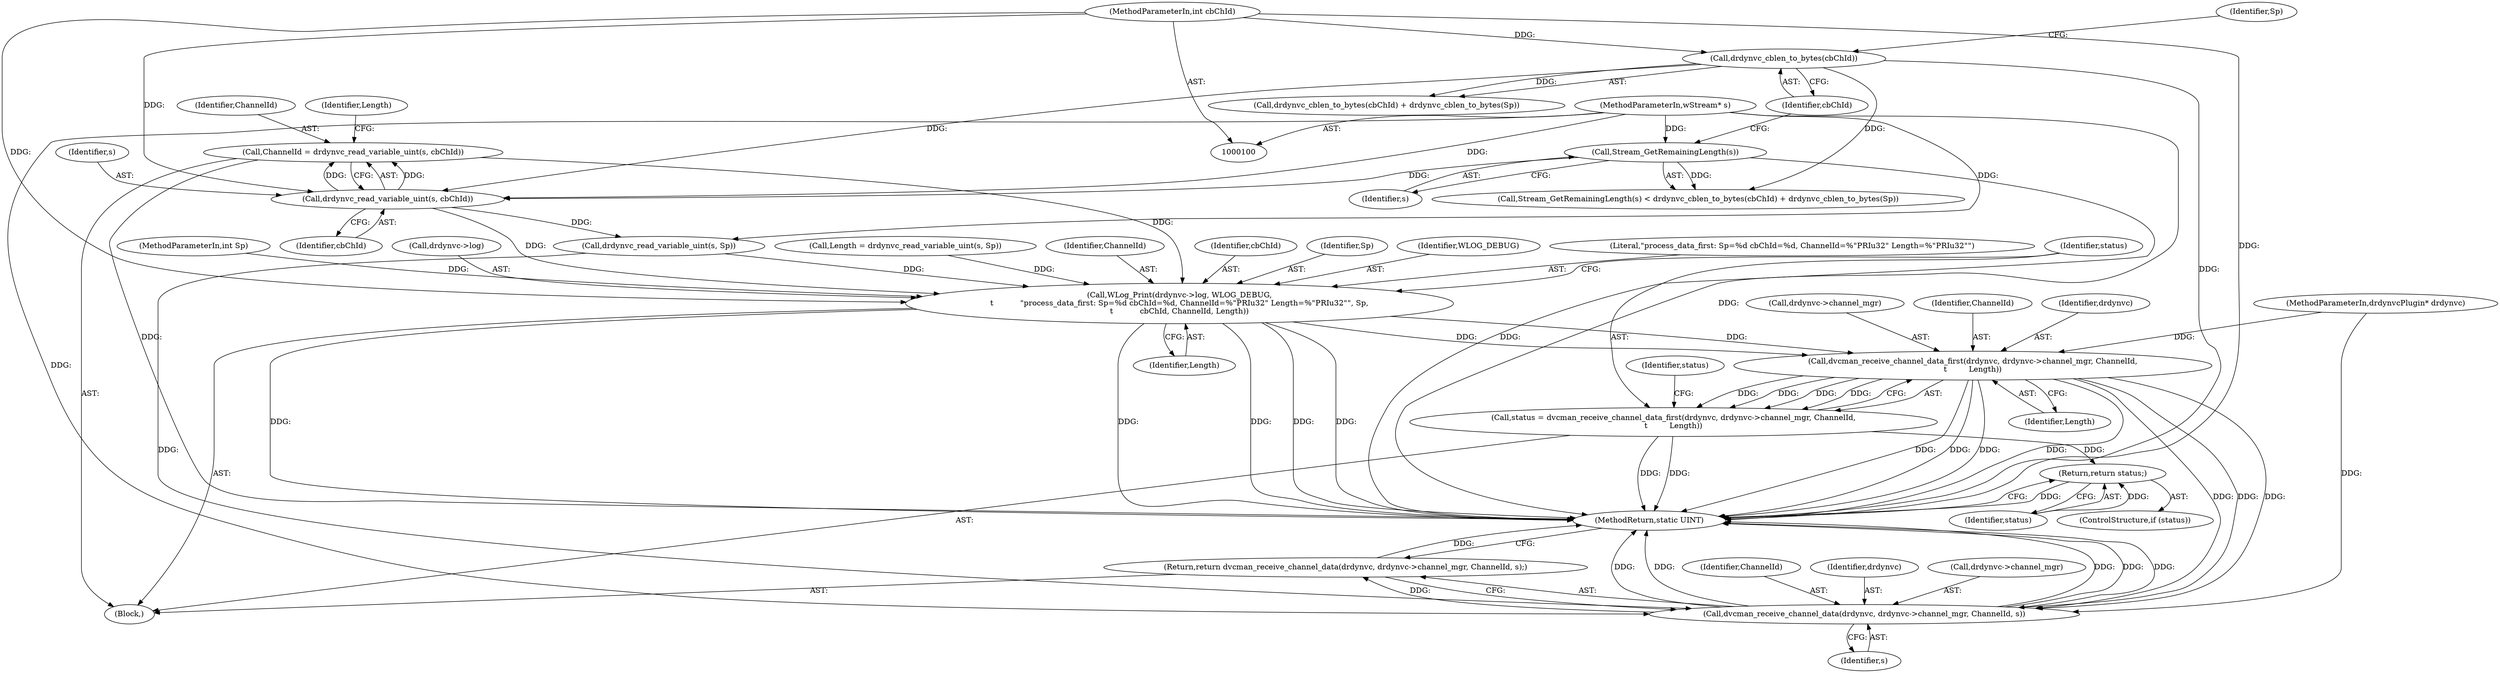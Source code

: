digraph "0_FreeRDP_baee520e3dd9be6511c45a14c5f5e77784de1471_4@API" {
"1000120" [label="(Call,ChannelId = drdynvc_read_variable_uint(s, cbChId))"];
"1000122" [label="(Call,drdynvc_read_variable_uint(s, cbChId))"];
"1000111" [label="(Call,Stream_GetRemainingLength(s))"];
"1000104" [label="(MethodParameterIn,wStream* s)"];
"1000114" [label="(Call,drdynvc_cblen_to_bytes(cbChId))"];
"1000103" [label="(MethodParameterIn,int cbChId)"];
"1000130" [label="(Call,WLog_Print(drdynvc->log, WLOG_DEBUG,\n\t           \"process_data_first: Sp=%d cbChId=%d, ChannelId=%\"PRIu32\" Length=%\"PRIu32\"\", Sp,\n\t           cbChId, ChannelId, Length))"];
"1000142" [label="(Call,dvcman_receive_channel_data_first(drdynvc, drdynvc->channel_mgr, ChannelId,\n\t         Length))"];
"1000140" [label="(Call,status = dvcman_receive_channel_data_first(drdynvc, drdynvc->channel_mgr, ChannelId,\n\t         Length))"];
"1000151" [label="(Return,return status;)"];
"1000154" [label="(Call,dvcman_receive_channel_data(drdynvc, drdynvc->channel_mgr, ChannelId, s))"];
"1000153" [label="(Return,return dvcman_receive_channel_data(drdynvc, drdynvc->channel_mgr, ChannelId, s);)"];
"1000161" [label="(MethodReturn,static UINT)"];
"1000125" [label="(Call,Length = drdynvc_read_variable_uint(s, Sp))"];
"1000138" [label="(Identifier,ChannelId)"];
"1000160" [label="(Identifier,s)"];
"1000159" [label="(Identifier,ChannelId)"];
"1000104" [label="(MethodParameterIn,wStream* s)"];
"1000149" [label="(ControlStructure,if (status))"];
"1000155" [label="(Identifier,drdynvc)"];
"1000153" [label="(Return,return dvcman_receive_channel_data(drdynvc, drdynvc->channel_mgr, ChannelId, s);)"];
"1000141" [label="(Identifier,status)"];
"1000137" [label="(Identifier,cbChId)"];
"1000156" [label="(Call,drdynvc->channel_mgr)"];
"1000122" [label="(Call,drdynvc_read_variable_uint(s, cbChId))"];
"1000123" [label="(Identifier,s)"];
"1000127" [label="(Call,drdynvc_read_variable_uint(s, Sp))"];
"1000136" [label="(Identifier,Sp)"];
"1000144" [label="(Call,drdynvc->channel_mgr)"];
"1000150" [label="(Identifier,status)"];
"1000114" [label="(Call,drdynvc_cblen_to_bytes(cbChId))"];
"1000112" [label="(Identifier,s)"];
"1000152" [label="(Identifier,status)"];
"1000154" [label="(Call,dvcman_receive_channel_data(drdynvc, drdynvc->channel_mgr, ChannelId, s))"];
"1000151" [label="(Return,return status;)"];
"1000103" [label="(MethodParameterIn,int cbChId)"];
"1000110" [label="(Call,Stream_GetRemainingLength(s) < drdynvc_cblen_to_bytes(cbChId) + drdynvc_cblen_to_bytes(Sp))"];
"1000126" [label="(Identifier,Length)"];
"1000124" [label="(Identifier,cbChId)"];
"1000148" [label="(Identifier,Length)"];
"1000113" [label="(Call,drdynvc_cblen_to_bytes(cbChId) + drdynvc_cblen_to_bytes(Sp))"];
"1000147" [label="(Identifier,ChannelId)"];
"1000117" [label="(Identifier,Sp)"];
"1000142" [label="(Call,dvcman_receive_channel_data_first(drdynvc, drdynvc->channel_mgr, ChannelId,\n\t         Length))"];
"1000130" [label="(Call,WLog_Print(drdynvc->log, WLOG_DEBUG,\n\t           \"process_data_first: Sp=%d cbChId=%d, ChannelId=%\"PRIu32\" Length=%\"PRIu32\"\", Sp,\n\t           cbChId, ChannelId, Length))"];
"1000120" [label="(Call,ChannelId = drdynvc_read_variable_uint(s, cbChId))"];
"1000140" [label="(Call,status = dvcman_receive_channel_data_first(drdynvc, drdynvc->channel_mgr, ChannelId,\n\t         Length))"];
"1000134" [label="(Identifier,WLOG_DEBUG)"];
"1000121" [label="(Identifier,ChannelId)"];
"1000115" [label="(Identifier,cbChId)"];
"1000143" [label="(Identifier,drdynvc)"];
"1000135" [label="(Literal,\"process_data_first: Sp=%d cbChId=%d, ChannelId=%\"PRIu32\" Length=%\"PRIu32\"\")"];
"1000139" [label="(Identifier,Length)"];
"1000102" [label="(MethodParameterIn,int Sp)"];
"1000101" [label="(MethodParameterIn,drdynvcPlugin* drdynvc)"];
"1000111" [label="(Call,Stream_GetRemainingLength(s))"];
"1000105" [label="(Block,)"];
"1000131" [label="(Call,drdynvc->log)"];
"1000120" -> "1000105"  [label="AST: "];
"1000120" -> "1000122"  [label="CFG: "];
"1000121" -> "1000120"  [label="AST: "];
"1000122" -> "1000120"  [label="AST: "];
"1000126" -> "1000120"  [label="CFG: "];
"1000120" -> "1000161"  [label="DDG: "];
"1000122" -> "1000120"  [label="DDG: "];
"1000122" -> "1000120"  [label="DDG: "];
"1000120" -> "1000130"  [label="DDG: "];
"1000122" -> "1000124"  [label="CFG: "];
"1000123" -> "1000122"  [label="AST: "];
"1000124" -> "1000122"  [label="AST: "];
"1000111" -> "1000122"  [label="DDG: "];
"1000104" -> "1000122"  [label="DDG: "];
"1000114" -> "1000122"  [label="DDG: "];
"1000103" -> "1000122"  [label="DDG: "];
"1000122" -> "1000127"  [label="DDG: "];
"1000122" -> "1000130"  [label="DDG: "];
"1000111" -> "1000110"  [label="AST: "];
"1000111" -> "1000112"  [label="CFG: "];
"1000112" -> "1000111"  [label="AST: "];
"1000115" -> "1000111"  [label="CFG: "];
"1000111" -> "1000161"  [label="DDG: "];
"1000111" -> "1000110"  [label="DDG: "];
"1000104" -> "1000111"  [label="DDG: "];
"1000104" -> "1000100"  [label="AST: "];
"1000104" -> "1000161"  [label="DDG: "];
"1000104" -> "1000127"  [label="DDG: "];
"1000104" -> "1000154"  [label="DDG: "];
"1000114" -> "1000113"  [label="AST: "];
"1000114" -> "1000115"  [label="CFG: "];
"1000115" -> "1000114"  [label="AST: "];
"1000117" -> "1000114"  [label="CFG: "];
"1000114" -> "1000161"  [label="DDG: "];
"1000114" -> "1000110"  [label="DDG: "];
"1000114" -> "1000113"  [label="DDG: "];
"1000103" -> "1000114"  [label="DDG: "];
"1000103" -> "1000100"  [label="AST: "];
"1000103" -> "1000161"  [label="DDG: "];
"1000103" -> "1000130"  [label="DDG: "];
"1000130" -> "1000105"  [label="AST: "];
"1000130" -> "1000139"  [label="CFG: "];
"1000131" -> "1000130"  [label="AST: "];
"1000134" -> "1000130"  [label="AST: "];
"1000135" -> "1000130"  [label="AST: "];
"1000136" -> "1000130"  [label="AST: "];
"1000137" -> "1000130"  [label="AST: "];
"1000138" -> "1000130"  [label="AST: "];
"1000139" -> "1000130"  [label="AST: "];
"1000141" -> "1000130"  [label="CFG: "];
"1000130" -> "1000161"  [label="DDG: "];
"1000130" -> "1000161"  [label="DDG: "];
"1000130" -> "1000161"  [label="DDG: "];
"1000130" -> "1000161"  [label="DDG: "];
"1000130" -> "1000161"  [label="DDG: "];
"1000127" -> "1000130"  [label="DDG: "];
"1000102" -> "1000130"  [label="DDG: "];
"1000125" -> "1000130"  [label="DDG: "];
"1000130" -> "1000142"  [label="DDG: "];
"1000130" -> "1000142"  [label="DDG: "];
"1000142" -> "1000140"  [label="AST: "];
"1000142" -> "1000148"  [label="CFG: "];
"1000143" -> "1000142"  [label="AST: "];
"1000144" -> "1000142"  [label="AST: "];
"1000147" -> "1000142"  [label="AST: "];
"1000148" -> "1000142"  [label="AST: "];
"1000140" -> "1000142"  [label="CFG: "];
"1000142" -> "1000161"  [label="DDG: "];
"1000142" -> "1000161"  [label="DDG: "];
"1000142" -> "1000161"  [label="DDG: "];
"1000142" -> "1000161"  [label="DDG: "];
"1000142" -> "1000140"  [label="DDG: "];
"1000142" -> "1000140"  [label="DDG: "];
"1000142" -> "1000140"  [label="DDG: "];
"1000142" -> "1000140"  [label="DDG: "];
"1000101" -> "1000142"  [label="DDG: "];
"1000142" -> "1000154"  [label="DDG: "];
"1000142" -> "1000154"  [label="DDG: "];
"1000142" -> "1000154"  [label="DDG: "];
"1000140" -> "1000105"  [label="AST: "];
"1000141" -> "1000140"  [label="AST: "];
"1000150" -> "1000140"  [label="CFG: "];
"1000140" -> "1000161"  [label="DDG: "];
"1000140" -> "1000161"  [label="DDG: "];
"1000140" -> "1000151"  [label="DDG: "];
"1000151" -> "1000149"  [label="AST: "];
"1000151" -> "1000152"  [label="CFG: "];
"1000152" -> "1000151"  [label="AST: "];
"1000161" -> "1000151"  [label="CFG: "];
"1000151" -> "1000161"  [label="DDG: "];
"1000152" -> "1000151"  [label="DDG: "];
"1000154" -> "1000153"  [label="AST: "];
"1000154" -> "1000160"  [label="CFG: "];
"1000155" -> "1000154"  [label="AST: "];
"1000156" -> "1000154"  [label="AST: "];
"1000159" -> "1000154"  [label="AST: "];
"1000160" -> "1000154"  [label="AST: "];
"1000153" -> "1000154"  [label="CFG: "];
"1000154" -> "1000161"  [label="DDG: "];
"1000154" -> "1000161"  [label="DDG: "];
"1000154" -> "1000161"  [label="DDG: "];
"1000154" -> "1000161"  [label="DDG: "];
"1000154" -> "1000161"  [label="DDG: "];
"1000154" -> "1000153"  [label="DDG: "];
"1000101" -> "1000154"  [label="DDG: "];
"1000127" -> "1000154"  [label="DDG: "];
"1000153" -> "1000105"  [label="AST: "];
"1000161" -> "1000153"  [label="CFG: "];
"1000153" -> "1000161"  [label="DDG: "];
}
